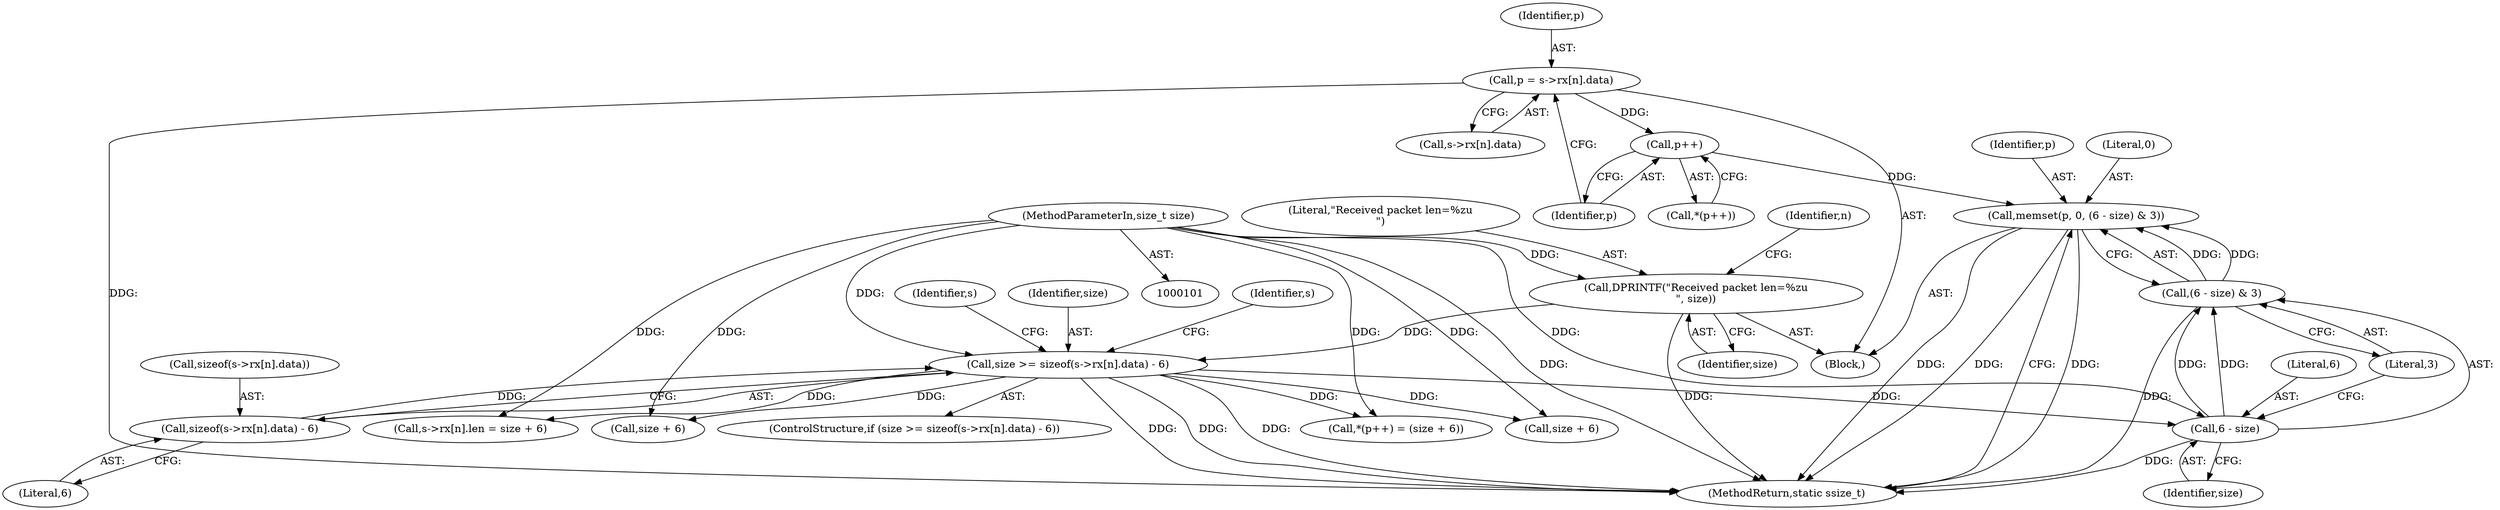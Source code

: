 digraph "0_qemu_3a15cc0e1ee7168db0782133d2607a6bfa422d66@API" {
"1000208" [label="(Call,memset(p, 0, (6 - size) & 3))"];
"1000203" [label="(Call,p++)"];
"1000192" [label="(Call,p = s->rx[n].data)"];
"1000211" [label="(Call,(6 - size) & 3)"];
"1000212" [label="(Call,6 - size)"];
"1000104" [label="(MethodParameterIn,size_t size)"];
"1000154" [label="(Call,size >= sizeof(s->rx[n].data) - 6)"];
"1000134" [label="(Call,DPRINTF(\"Received packet len=%zu\n\", size))"];
"1000156" [label="(Call,sizeof(s->rx[n].data) - 6)"];
"1000165" [label="(Literal,6)"];
"1000169" [label="(Identifier,s)"];
"1000179" [label="(Identifier,s)"];
"1000194" [label="(Call,s->rx[n].data)"];
"1000214" [label="(Identifier,size)"];
"1000192" [label="(Call,p = s->rx[n].data)"];
"1000213" [label="(Literal,6)"];
"1000205" [label="(Call,size + 6)"];
"1000208" [label="(Call,memset(p, 0, (6 - size) & 3))"];
"1000154" [label="(Call,size >= sizeof(s->rx[n].data) - 6)"];
"1000209" [label="(Identifier,p)"];
"1000203" [label="(Call,p++)"];
"1000210" [label="(Literal,0)"];
"1000193" [label="(Identifier,p)"];
"1000181" [label="(Call,s->rx[n].len = size + 6)"];
"1000215" [label="(Literal,3)"];
"1000136" [label="(Identifier,size)"];
"1000138" [label="(Identifier,n)"];
"1000212" [label="(Call,6 - size)"];
"1000202" [label="(Call,*(p++))"];
"1000153" [label="(ControlStructure,if (size >= sizeof(s->rx[n].data) - 6))"];
"1000155" [label="(Identifier,size)"];
"1000105" [label="(Block,)"];
"1000216" [label="(MethodReturn,static ssize_t)"];
"1000204" [label="(Identifier,p)"];
"1000104" [label="(MethodParameterIn,size_t size)"];
"1000134" [label="(Call,DPRINTF(\"Received packet len=%zu\n\", size))"];
"1000201" [label="(Call,*(p++) = (size + 6))"];
"1000156" [label="(Call,sizeof(s->rx[n].data) - 6)"];
"1000135" [label="(Literal,\"Received packet len=%zu\n\")"];
"1000157" [label="(Call,sizeof(s->rx[n].data))"];
"1000189" [label="(Call,size + 6)"];
"1000211" [label="(Call,(6 - size) & 3)"];
"1000208" -> "1000105"  [label="AST: "];
"1000208" -> "1000211"  [label="CFG: "];
"1000209" -> "1000208"  [label="AST: "];
"1000210" -> "1000208"  [label="AST: "];
"1000211" -> "1000208"  [label="AST: "];
"1000216" -> "1000208"  [label="CFG: "];
"1000208" -> "1000216"  [label="DDG: "];
"1000208" -> "1000216"  [label="DDG: "];
"1000208" -> "1000216"  [label="DDG: "];
"1000203" -> "1000208"  [label="DDG: "];
"1000211" -> "1000208"  [label="DDG: "];
"1000211" -> "1000208"  [label="DDG: "];
"1000203" -> "1000202"  [label="AST: "];
"1000203" -> "1000204"  [label="CFG: "];
"1000204" -> "1000203"  [label="AST: "];
"1000202" -> "1000203"  [label="CFG: "];
"1000192" -> "1000203"  [label="DDG: "];
"1000192" -> "1000105"  [label="AST: "];
"1000192" -> "1000194"  [label="CFG: "];
"1000193" -> "1000192"  [label="AST: "];
"1000194" -> "1000192"  [label="AST: "];
"1000204" -> "1000192"  [label="CFG: "];
"1000192" -> "1000216"  [label="DDG: "];
"1000211" -> "1000215"  [label="CFG: "];
"1000212" -> "1000211"  [label="AST: "];
"1000215" -> "1000211"  [label="AST: "];
"1000211" -> "1000216"  [label="DDG: "];
"1000212" -> "1000211"  [label="DDG: "];
"1000212" -> "1000211"  [label="DDG: "];
"1000212" -> "1000214"  [label="CFG: "];
"1000213" -> "1000212"  [label="AST: "];
"1000214" -> "1000212"  [label="AST: "];
"1000215" -> "1000212"  [label="CFG: "];
"1000212" -> "1000216"  [label="DDG: "];
"1000104" -> "1000212"  [label="DDG: "];
"1000154" -> "1000212"  [label="DDG: "];
"1000104" -> "1000101"  [label="AST: "];
"1000104" -> "1000216"  [label="DDG: "];
"1000104" -> "1000134"  [label="DDG: "];
"1000104" -> "1000154"  [label="DDG: "];
"1000104" -> "1000181"  [label="DDG: "];
"1000104" -> "1000189"  [label="DDG: "];
"1000104" -> "1000201"  [label="DDG: "];
"1000104" -> "1000205"  [label="DDG: "];
"1000154" -> "1000153"  [label="AST: "];
"1000154" -> "1000156"  [label="CFG: "];
"1000155" -> "1000154"  [label="AST: "];
"1000156" -> "1000154"  [label="AST: "];
"1000169" -> "1000154"  [label="CFG: "];
"1000179" -> "1000154"  [label="CFG: "];
"1000154" -> "1000216"  [label="DDG: "];
"1000154" -> "1000216"  [label="DDG: "];
"1000154" -> "1000216"  [label="DDG: "];
"1000134" -> "1000154"  [label="DDG: "];
"1000156" -> "1000154"  [label="DDG: "];
"1000154" -> "1000181"  [label="DDG: "];
"1000154" -> "1000189"  [label="DDG: "];
"1000154" -> "1000201"  [label="DDG: "];
"1000154" -> "1000205"  [label="DDG: "];
"1000134" -> "1000105"  [label="AST: "];
"1000134" -> "1000136"  [label="CFG: "];
"1000135" -> "1000134"  [label="AST: "];
"1000136" -> "1000134"  [label="AST: "];
"1000138" -> "1000134"  [label="CFG: "];
"1000134" -> "1000216"  [label="DDG: "];
"1000156" -> "1000165"  [label="CFG: "];
"1000157" -> "1000156"  [label="AST: "];
"1000165" -> "1000156"  [label="AST: "];
}
